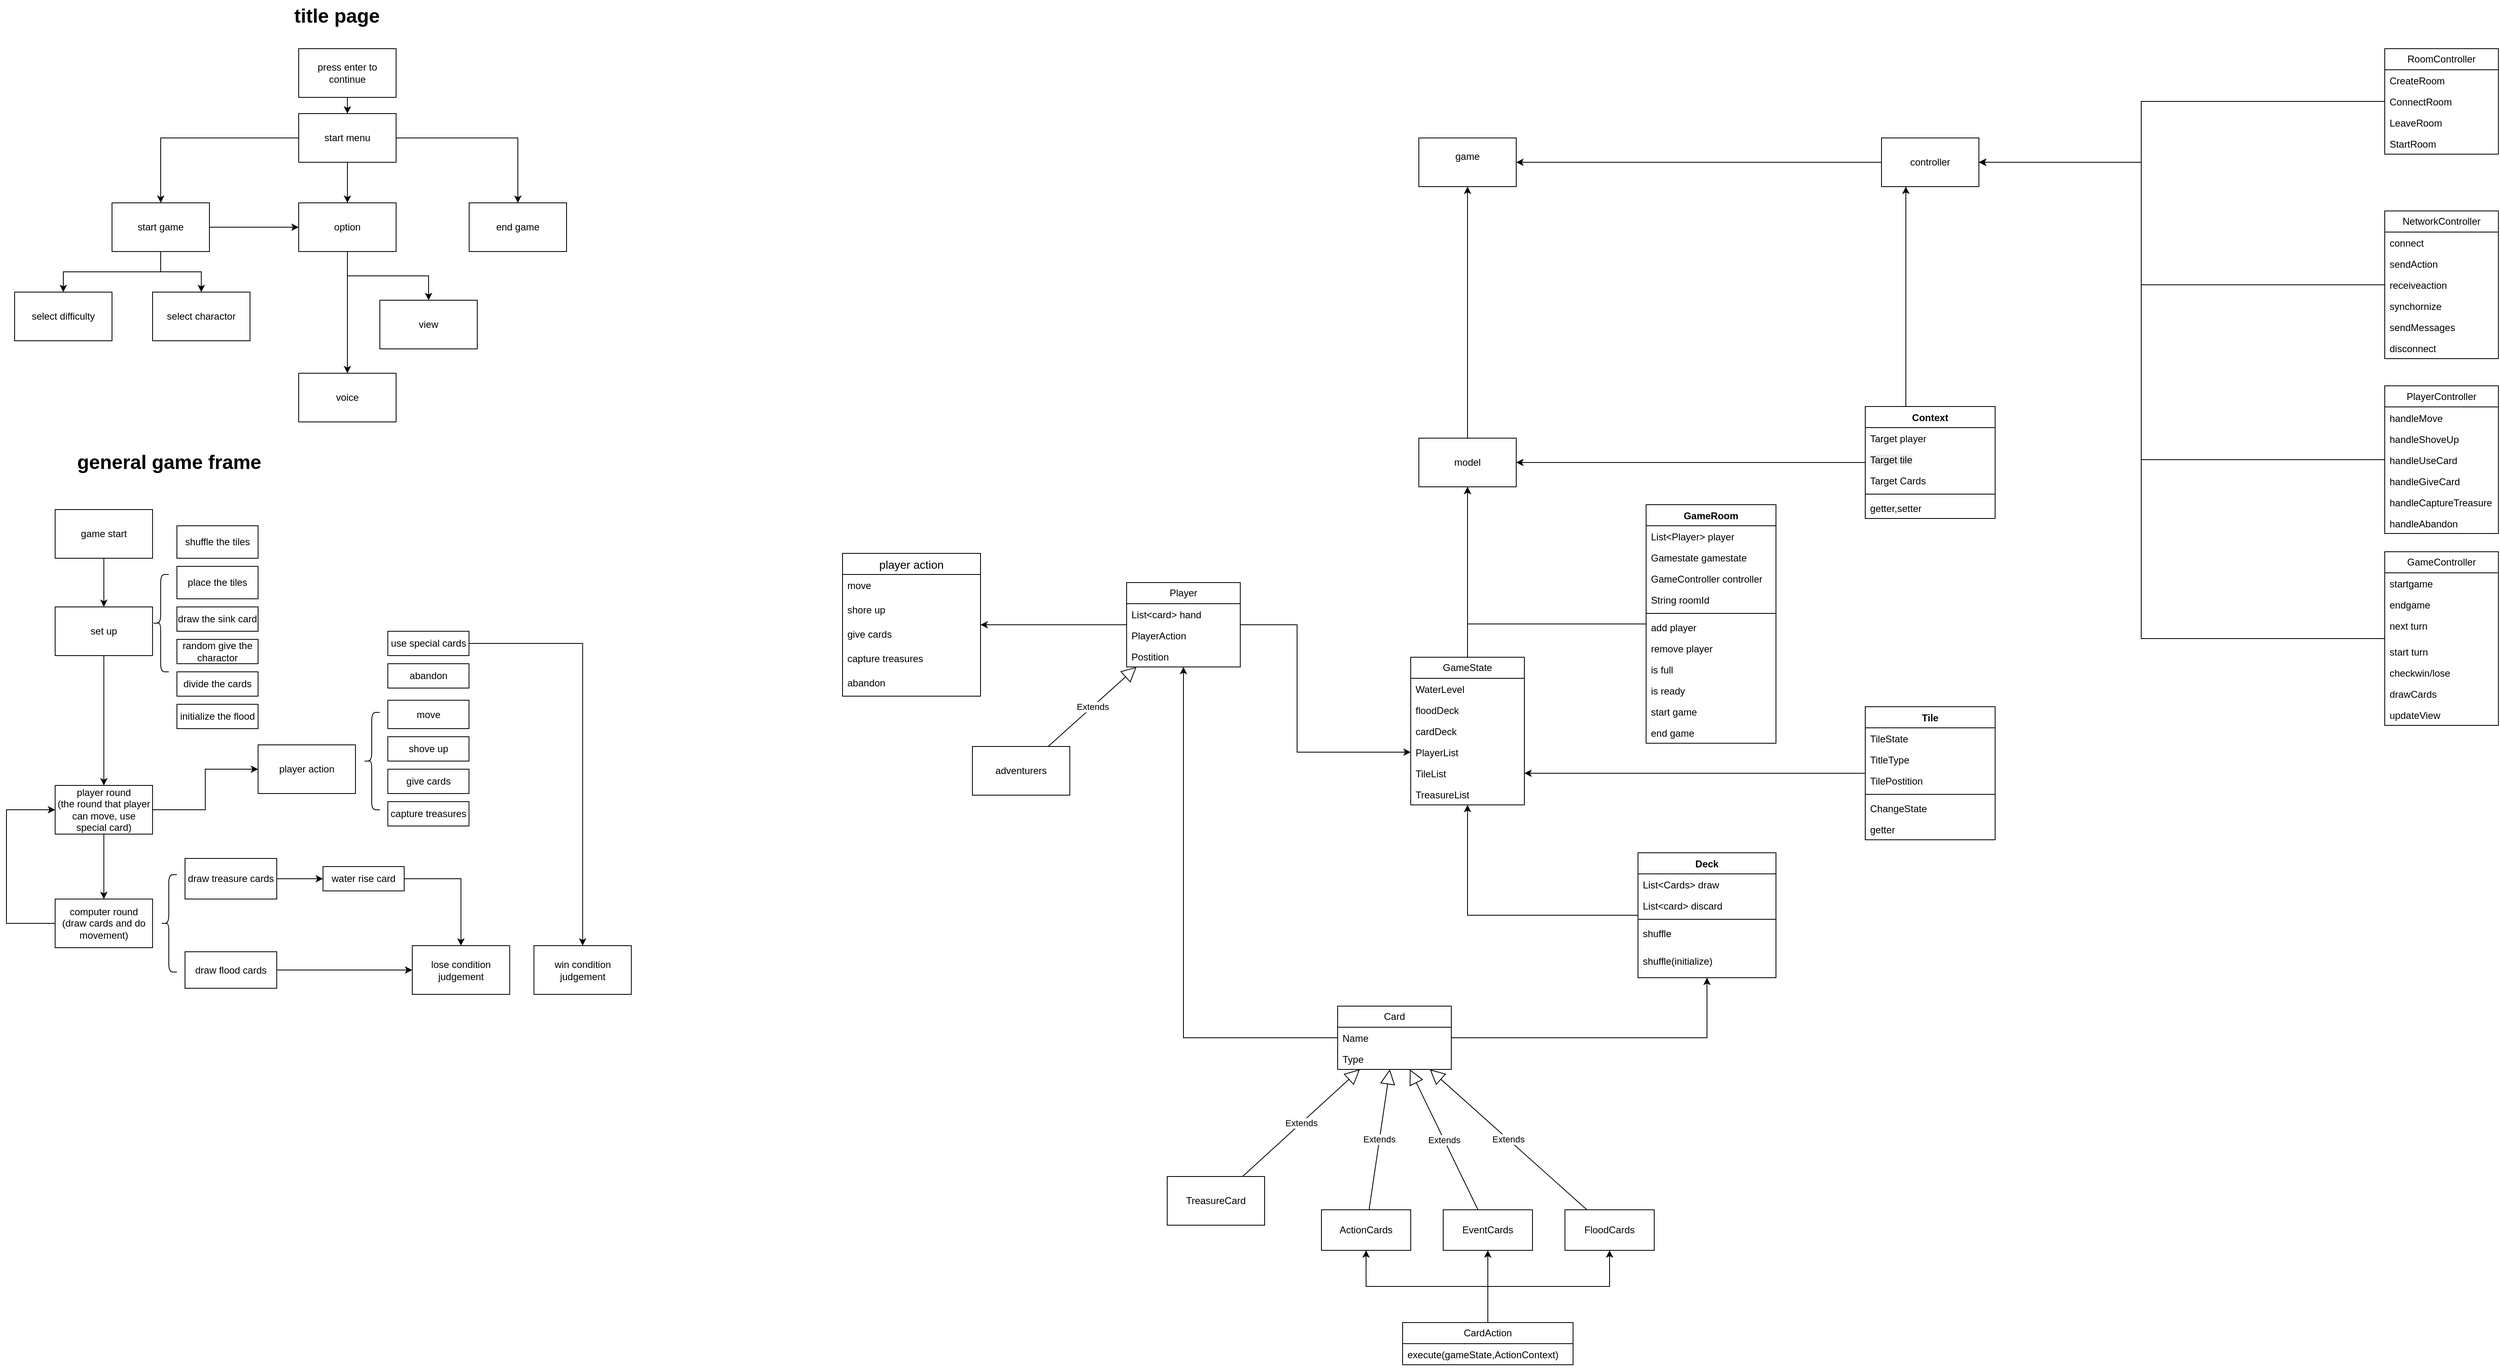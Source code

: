 <mxfile version="26.2.8">
  <diagram name="第 1 页" id="hJObz6MQkuNjEbWugFrw">
    <mxGraphModel dx="4637" dy="2723" grid="1" gridSize="10" guides="1" tooltips="1" connect="1" arrows="1" fold="1" page="1" pageScale="1" pageWidth="827" pageHeight="1169" math="0" shadow="0">
      <root>
        <mxCell id="0" />
        <mxCell id="1" parent="0" />
        <mxCell id="VjPRYB1g1QLdpqp4aKT3-9" value="" style="edgeStyle=orthogonalEdgeStyle;rounded=0;orthogonalLoop=1;jettySize=auto;html=1;" parent="1" source="VjPRYB1g1QLdpqp4aKT3-1" target="VjPRYB1g1QLdpqp4aKT3-8" edge="1">
          <mxGeometry relative="1" as="geometry" />
        </mxCell>
        <mxCell id="VjPRYB1g1QLdpqp4aKT3-1" value="model" style="rounded=0;whiteSpace=wrap;html=1;" parent="1" vertex="1">
          <mxGeometry x="400" y="-20" width="120" height="60" as="geometry" />
        </mxCell>
        <mxCell id="bTGDOJ0MJef6S4-PFqFq-64" style="edgeStyle=orthogonalEdgeStyle;rounded=0;orthogonalLoop=1;jettySize=auto;html=1;" parent="1" source="nJpi2xPGVOCgY6oC-HRX-1" target="VjPRYB1g1QLdpqp4aKT3-1" edge="1">
          <mxGeometry relative="1" as="geometry">
            <mxPoint x="460" y="205" as="sourcePoint" />
          </mxGeometry>
        </mxCell>
        <mxCell id="VjPRYB1g1QLdpqp4aKT3-8" value="&lt;div&gt;game&lt;/div&gt;&lt;div&gt;&lt;br&gt;&lt;/div&gt;" style="whiteSpace=wrap;html=1;rounded=0;" parent="1" vertex="1">
          <mxGeometry x="400" y="-390" width="120" height="60" as="geometry" />
        </mxCell>
        <mxCell id="eDjvxQ4qI4vpgXlW1Nu9-4" value="" style="edgeStyle=orthogonalEdgeStyle;rounded=0;orthogonalLoop=1;jettySize=auto;html=1;" parent="1" source="eDjvxQ4qI4vpgXlW1Nu9-2" target="eDjvxQ4qI4vpgXlW1Nu9-3" edge="1">
          <mxGeometry relative="1" as="geometry" />
        </mxCell>
        <mxCell id="eDjvxQ4qI4vpgXlW1Nu9-6" value="" style="edgeStyle=orthogonalEdgeStyle;rounded=0;orthogonalLoop=1;jettySize=auto;html=1;" parent="1" source="eDjvxQ4qI4vpgXlW1Nu9-2" target="eDjvxQ4qI4vpgXlW1Nu9-5" edge="1">
          <mxGeometry relative="1" as="geometry" />
        </mxCell>
        <mxCell id="eDjvxQ4qI4vpgXlW1Nu9-8" value="" style="edgeStyle=orthogonalEdgeStyle;rounded=0;orthogonalLoop=1;jettySize=auto;html=1;" parent="1" source="eDjvxQ4qI4vpgXlW1Nu9-2" target="eDjvxQ4qI4vpgXlW1Nu9-7" edge="1">
          <mxGeometry relative="1" as="geometry" />
        </mxCell>
        <mxCell id="eDjvxQ4qI4vpgXlW1Nu9-2" value="start menu" style="rounded=0;whiteSpace=wrap;html=1;" parent="1" vertex="1">
          <mxGeometry x="-980.0" y="-420" width="120" height="60" as="geometry" />
        </mxCell>
        <mxCell id="eDjvxQ4qI4vpgXlW1Nu9-10" value="" style="edgeStyle=orthogonalEdgeStyle;rounded=0;orthogonalLoop=1;jettySize=auto;html=1;" parent="1" source="eDjvxQ4qI4vpgXlW1Nu9-3" target="eDjvxQ4qI4vpgXlW1Nu9-9" edge="1">
          <mxGeometry relative="1" as="geometry" />
        </mxCell>
        <mxCell id="eDjvxQ4qI4vpgXlW1Nu9-12" value="" style="edgeStyle=orthogonalEdgeStyle;rounded=0;orthogonalLoop=1;jettySize=auto;html=1;" parent="1" source="eDjvxQ4qI4vpgXlW1Nu9-3" target="eDjvxQ4qI4vpgXlW1Nu9-5" edge="1">
          <mxGeometry relative="1" as="geometry" />
        </mxCell>
        <mxCell id="eDjvxQ4qI4vpgXlW1Nu9-14" value="" style="edgeStyle=orthogonalEdgeStyle;rounded=0;orthogonalLoop=1;jettySize=auto;html=1;" parent="1" source="eDjvxQ4qI4vpgXlW1Nu9-3" target="eDjvxQ4qI4vpgXlW1Nu9-13" edge="1">
          <mxGeometry relative="1" as="geometry" />
        </mxCell>
        <mxCell id="eDjvxQ4qI4vpgXlW1Nu9-3" value="start game" style="whiteSpace=wrap;html=1;rounded=0;" parent="1" vertex="1">
          <mxGeometry x="-1210" y="-310" width="120" height="60" as="geometry" />
        </mxCell>
        <mxCell id="eDjvxQ4qI4vpgXlW1Nu9-16" value="" style="edgeStyle=orthogonalEdgeStyle;rounded=0;orthogonalLoop=1;jettySize=auto;html=1;" parent="1" source="eDjvxQ4qI4vpgXlW1Nu9-5" target="eDjvxQ4qI4vpgXlW1Nu9-15" edge="1">
          <mxGeometry relative="1" as="geometry" />
        </mxCell>
        <mxCell id="eDjvxQ4qI4vpgXlW1Nu9-18" style="edgeStyle=orthogonalEdgeStyle;rounded=0;orthogonalLoop=1;jettySize=auto;html=1;" parent="1" source="eDjvxQ4qI4vpgXlW1Nu9-5" target="eDjvxQ4qI4vpgXlW1Nu9-17" edge="1">
          <mxGeometry relative="1" as="geometry" />
        </mxCell>
        <mxCell id="eDjvxQ4qI4vpgXlW1Nu9-5" value="option" style="whiteSpace=wrap;html=1;rounded=0;" parent="1" vertex="1">
          <mxGeometry x="-980.0" y="-310" width="120" height="60" as="geometry" />
        </mxCell>
        <mxCell id="eDjvxQ4qI4vpgXlW1Nu9-7" value="end game" style="whiteSpace=wrap;html=1;rounded=0;" parent="1" vertex="1">
          <mxGeometry x="-770.0" y="-310" width="120" height="60" as="geometry" />
        </mxCell>
        <mxCell id="eDjvxQ4qI4vpgXlW1Nu9-9" value="select difficulty" style="whiteSpace=wrap;html=1;rounded=0;" parent="1" vertex="1">
          <mxGeometry x="-1330" y="-200" width="120" height="60" as="geometry" />
        </mxCell>
        <mxCell id="eDjvxQ4qI4vpgXlW1Nu9-13" value="select charactor" style="whiteSpace=wrap;html=1;rounded=0;" parent="1" vertex="1">
          <mxGeometry x="-1160" y="-200" width="120" height="60" as="geometry" />
        </mxCell>
        <mxCell id="eDjvxQ4qI4vpgXlW1Nu9-15" value="view" style="whiteSpace=wrap;html=1;rounded=0;" parent="1" vertex="1">
          <mxGeometry x="-880.0" y="-190" width="120" height="60" as="geometry" />
        </mxCell>
        <mxCell id="eDjvxQ4qI4vpgXlW1Nu9-17" value="voice" style="rounded=0;whiteSpace=wrap;html=1;" parent="1" vertex="1">
          <mxGeometry x="-980.0" y="-100" width="120" height="60" as="geometry" />
        </mxCell>
        <mxCell id="eDjvxQ4qI4vpgXlW1Nu9-20" style="edgeStyle=orthogonalEdgeStyle;rounded=0;orthogonalLoop=1;jettySize=auto;html=1;" parent="1" source="eDjvxQ4qI4vpgXlW1Nu9-19" target="eDjvxQ4qI4vpgXlW1Nu9-2" edge="1">
          <mxGeometry relative="1" as="geometry" />
        </mxCell>
        <mxCell id="eDjvxQ4qI4vpgXlW1Nu9-19" value="press enter to continue" style="rounded=0;whiteSpace=wrap;html=1;" parent="1" vertex="1">
          <mxGeometry x="-980.0" y="-500" width="120" height="60" as="geometry" />
        </mxCell>
        <mxCell id="Dl-SQO9RMqr-6nA1L3A8-8" value="" style="edgeStyle=orthogonalEdgeStyle;rounded=0;orthogonalLoop=1;jettySize=auto;html=1;" parent="1" source="Dl-SQO9RMqr-6nA1L3A8-1" target="Dl-SQO9RMqr-6nA1L3A8-7" edge="1">
          <mxGeometry relative="1" as="geometry" />
        </mxCell>
        <mxCell id="Dl-SQO9RMqr-6nA1L3A8-1" value="game start" style="rounded=0;whiteSpace=wrap;html=1;" parent="1" vertex="1">
          <mxGeometry x="-1280.06" y="68" width="120" height="60" as="geometry" />
        </mxCell>
        <mxCell id="bTGDOJ0MJef6S4-PFqFq-3" value="" style="edgeStyle=orthogonalEdgeStyle;rounded=0;orthogonalLoop=1;jettySize=auto;html=1;" parent="1" source="Dl-SQO9RMqr-6nA1L3A8-7" target="bTGDOJ0MJef6S4-PFqFq-2" edge="1">
          <mxGeometry relative="1" as="geometry" />
        </mxCell>
        <mxCell id="Dl-SQO9RMqr-6nA1L3A8-7" value="set up" style="whiteSpace=wrap;html=1;rounded=0;" parent="1" vertex="1">
          <mxGeometry x="-1280.06" y="188" width="120" height="60" as="geometry" />
        </mxCell>
        <mxCell id="Dl-SQO9RMqr-6nA1L3A8-14" value="shuffle the tiles" style="rounded=0;whiteSpace=wrap;html=1;" parent="1" vertex="1">
          <mxGeometry x="-1130.06" y="88" width="100" height="40" as="geometry" />
        </mxCell>
        <mxCell id="Dl-SQO9RMqr-6nA1L3A8-24" value="" style="shape=curlyBracket;whiteSpace=wrap;html=1;rounded=1;labelPosition=left;verticalLabelPosition=middle;align=right;verticalAlign=middle;" parent="1" vertex="1">
          <mxGeometry x="-1160.06" y="148" width="20" height="120" as="geometry" />
        </mxCell>
        <mxCell id="Dl-SQO9RMqr-6nA1L3A8-25" value="place the tiles" style="rounded=0;whiteSpace=wrap;html=1;" parent="1" vertex="1">
          <mxGeometry x="-1130.06" y="138" width="100" height="40" as="geometry" />
        </mxCell>
        <mxCell id="Dl-SQO9RMqr-6nA1L3A8-26" value="initialize the flood" style="rounded=0;whiteSpace=wrap;html=1;" parent="1" vertex="1">
          <mxGeometry x="-1130.06" y="308" width="100" height="30" as="geometry" />
        </mxCell>
        <mxCell id="Dl-SQO9RMqr-6nA1L3A8-27" value="divide the cards" style="rounded=0;whiteSpace=wrap;html=1;" parent="1" vertex="1">
          <mxGeometry x="-1130.06" y="268" width="100" height="30" as="geometry" />
        </mxCell>
        <mxCell id="Dl-SQO9RMqr-6nA1L3A8-28" value="draw the sink card" style="rounded=0;whiteSpace=wrap;html=1;" parent="1" vertex="1">
          <mxGeometry x="-1130.06" y="188" width="100" height="30" as="geometry" />
        </mxCell>
        <mxCell id="Dl-SQO9RMqr-6nA1L3A8-30" value="random give the charactor" style="rounded=0;whiteSpace=wrap;html=1;" parent="1" vertex="1">
          <mxGeometry x="-1130.06" y="228" width="100" height="30" as="geometry" />
        </mxCell>
        <mxCell id="bTGDOJ0MJef6S4-PFqFq-1" value="lose condition judgement" style="rounded=0;whiteSpace=wrap;html=1;" parent="1" vertex="1">
          <mxGeometry x="-840.06" y="605.5" width="120" height="60" as="geometry" />
        </mxCell>
        <mxCell id="bTGDOJ0MJef6S4-PFqFq-8" value="" style="edgeStyle=orthogonalEdgeStyle;rounded=0;orthogonalLoop=1;jettySize=auto;html=1;" parent="1" source="bTGDOJ0MJef6S4-PFqFq-2" target="bTGDOJ0MJef6S4-PFqFq-7" edge="1">
          <mxGeometry relative="1" as="geometry" />
        </mxCell>
        <mxCell id="bTGDOJ0MJef6S4-PFqFq-10" value="" style="edgeStyle=orthogonalEdgeStyle;rounded=0;orthogonalLoop=1;jettySize=auto;html=1;" parent="1" source="bTGDOJ0MJef6S4-PFqFq-2" target="bTGDOJ0MJef6S4-PFqFq-9" edge="1">
          <mxGeometry relative="1" as="geometry" />
        </mxCell>
        <mxCell id="bTGDOJ0MJef6S4-PFqFq-2" value="player round&lt;div&gt;(the round that player can move, use special card)&lt;/div&gt;" style="whiteSpace=wrap;html=1;rounded=0;" parent="1" vertex="1">
          <mxGeometry x="-1280.06" y="408" width="120" height="60" as="geometry" />
        </mxCell>
        <mxCell id="bTGDOJ0MJef6S4-PFqFq-7" value="player action" style="whiteSpace=wrap;html=1;rounded=0;" parent="1" vertex="1">
          <mxGeometry x="-1030.06" y="358" width="120" height="60" as="geometry" />
        </mxCell>
        <mxCell id="bTGDOJ0MJef6S4-PFqFq-22" style="edgeStyle=orthogonalEdgeStyle;rounded=0;orthogonalLoop=1;jettySize=auto;html=1;entryX=0;entryY=0.5;entryDx=0;entryDy=0;" parent="1" source="bTGDOJ0MJef6S4-PFqFq-9" target="bTGDOJ0MJef6S4-PFqFq-2" edge="1">
          <mxGeometry relative="1" as="geometry">
            <Array as="points">
              <mxPoint x="-1340.06" y="578" />
              <mxPoint x="-1340.06" y="438" />
            </Array>
          </mxGeometry>
        </mxCell>
        <mxCell id="bTGDOJ0MJef6S4-PFqFq-9" value="computer round&lt;div&gt;(draw cards and do movement)&lt;/div&gt;" style="whiteSpace=wrap;html=1;rounded=0;" parent="1" vertex="1">
          <mxGeometry x="-1280.06" y="548" width="120" height="60" as="geometry" />
        </mxCell>
        <mxCell id="bTGDOJ0MJef6S4-PFqFq-13" value="" style="shape=curlyBracket;whiteSpace=wrap;html=1;rounded=1;labelPosition=left;verticalLabelPosition=middle;align=right;verticalAlign=middle;" parent="1" vertex="1">
          <mxGeometry x="-1150.06" y="518" width="20" height="120" as="geometry" />
        </mxCell>
        <mxCell id="bTGDOJ0MJef6S4-PFqFq-18" style="edgeStyle=orthogonalEdgeStyle;rounded=0;orthogonalLoop=1;jettySize=auto;html=1;" parent="1" source="bTGDOJ0MJef6S4-PFqFq-14" target="bTGDOJ0MJef6S4-PFqFq-17" edge="1">
          <mxGeometry relative="1" as="geometry" />
        </mxCell>
        <mxCell id="bTGDOJ0MJef6S4-PFqFq-14" value="draw treasure cards" style="rounded=0;whiteSpace=wrap;html=1;" parent="1" vertex="1">
          <mxGeometry x="-1120.06" y="498" width="113" height="50" as="geometry" />
        </mxCell>
        <mxCell id="bTGDOJ0MJef6S4-PFqFq-16" style="edgeStyle=orthogonalEdgeStyle;rounded=0;orthogonalLoop=1;jettySize=auto;html=1;" parent="1" source="bTGDOJ0MJef6S4-PFqFq-15" target="bTGDOJ0MJef6S4-PFqFq-1" edge="1">
          <mxGeometry relative="1" as="geometry" />
        </mxCell>
        <mxCell id="bTGDOJ0MJef6S4-PFqFq-15" value="draw flood cards" style="rounded=0;whiteSpace=wrap;html=1;" parent="1" vertex="1">
          <mxGeometry x="-1120.06" y="613" width="113" height="45" as="geometry" />
        </mxCell>
        <mxCell id="bTGDOJ0MJef6S4-PFqFq-19" style="edgeStyle=orthogonalEdgeStyle;rounded=0;orthogonalLoop=1;jettySize=auto;html=1;" parent="1" source="bTGDOJ0MJef6S4-PFqFq-17" target="bTGDOJ0MJef6S4-PFqFq-1" edge="1">
          <mxGeometry relative="1" as="geometry" />
        </mxCell>
        <mxCell id="bTGDOJ0MJef6S4-PFqFq-17" value="water rise card" style="rounded=0;whiteSpace=wrap;html=1;" parent="1" vertex="1">
          <mxGeometry x="-950.06" y="508" width="100" height="30" as="geometry" />
        </mxCell>
        <mxCell id="bTGDOJ0MJef6S4-PFqFq-23" value="" style="shape=curlyBracket;whiteSpace=wrap;html=1;rounded=1;labelPosition=left;verticalLabelPosition=middle;align=right;verticalAlign=middle;" parent="1" vertex="1">
          <mxGeometry x="-900.06" y="318" width="20" height="120" as="geometry" />
        </mxCell>
        <mxCell id="bTGDOJ0MJef6S4-PFqFq-24" value="move" style="rounded=0;whiteSpace=wrap;html=1;" parent="1" vertex="1">
          <mxGeometry x="-870.2" y="303" width="100" height="35" as="geometry" />
        </mxCell>
        <mxCell id="bTGDOJ0MJef6S4-PFqFq-25" value="shove up" style="rounded=0;whiteSpace=wrap;html=1;" parent="1" vertex="1">
          <mxGeometry x="-870.2" y="348" width="100" height="30" as="geometry" />
        </mxCell>
        <mxCell id="bTGDOJ0MJef6S4-PFqFq-26" value="give cards" style="rounded=0;whiteSpace=wrap;html=1;" parent="1" vertex="1">
          <mxGeometry x="-870.2" y="388" width="100" height="30" as="geometry" />
        </mxCell>
        <mxCell id="bTGDOJ0MJef6S4-PFqFq-27" value="capture treasures" style="rounded=0;whiteSpace=wrap;html=1;" parent="1" vertex="1">
          <mxGeometry x="-870.2" y="428" width="100" height="30" as="geometry" />
        </mxCell>
        <mxCell id="bTGDOJ0MJef6S4-PFqFq-28" value="general game frame" style="text;strokeColor=none;fillColor=none;html=1;fontSize=24;fontStyle=1;verticalAlign=middle;align=center;" parent="1" vertex="1">
          <mxGeometry x="-1190.06" y="-10" width="100" height="40" as="geometry" />
        </mxCell>
        <mxCell id="bTGDOJ0MJef6S4-PFqFq-29" value="abandon" style="rounded=0;whiteSpace=wrap;html=1;" parent="1" vertex="1">
          <mxGeometry x="-870.2" y="258" width="100" height="30" as="geometry" />
        </mxCell>
        <mxCell id="bTGDOJ0MJef6S4-PFqFq-36" value="player action" style="swimlane;fontStyle=0;childLayout=stackLayout;horizontal=1;startSize=26;horizontalStack=0;resizeParent=1;resizeParentMax=0;resizeLast=0;collapsible=1;marginBottom=0;align=center;fontSize=14;" parent="1" vertex="1">
          <mxGeometry x="-310" y="122" width="170" height="176" as="geometry" />
        </mxCell>
        <mxCell id="bTGDOJ0MJef6S4-PFqFq-37" value="move" style="text;strokeColor=none;fillColor=none;spacingLeft=4;spacingRight=4;overflow=hidden;rotatable=0;points=[[0,0.5],[1,0.5]];portConstraint=eastwest;fontSize=12;whiteSpace=wrap;html=1;" parent="bTGDOJ0MJef6S4-PFqFq-36" vertex="1">
          <mxGeometry y="26" width="170" height="30" as="geometry" />
        </mxCell>
        <mxCell id="bTGDOJ0MJef6S4-PFqFq-38" value="shore up" style="text;strokeColor=none;fillColor=none;spacingLeft=4;spacingRight=4;overflow=hidden;rotatable=0;points=[[0,0.5],[1,0.5]];portConstraint=eastwest;fontSize=12;whiteSpace=wrap;html=1;" parent="bTGDOJ0MJef6S4-PFqFq-36" vertex="1">
          <mxGeometry y="56" width="170" height="30" as="geometry" />
        </mxCell>
        <mxCell id="bTGDOJ0MJef6S4-PFqFq-39" value="give cards" style="text;strokeColor=none;fillColor=none;spacingLeft=4;spacingRight=4;overflow=hidden;rotatable=0;points=[[0,0.5],[1,0.5]];portConstraint=eastwest;fontSize=12;whiteSpace=wrap;html=1;" parent="bTGDOJ0MJef6S4-PFqFq-36" vertex="1">
          <mxGeometry y="86" width="170" height="30" as="geometry" />
        </mxCell>
        <mxCell id="bTGDOJ0MJef6S4-PFqFq-44" value="capture treasures" style="text;strokeColor=none;fillColor=none;spacingLeft=4;spacingRight=4;overflow=hidden;rotatable=0;points=[[0,0.5],[1,0.5]];portConstraint=eastwest;fontSize=12;whiteSpace=wrap;html=1;" parent="bTGDOJ0MJef6S4-PFqFq-36" vertex="1">
          <mxGeometry y="116" width="170" height="30" as="geometry" />
        </mxCell>
        <mxCell id="bTGDOJ0MJef6S4-PFqFq-45" value="abandon" style="text;strokeColor=none;fillColor=none;spacingLeft=4;spacingRight=4;overflow=hidden;rotatable=0;points=[[0,0.5],[1,0.5]];portConstraint=eastwest;fontSize=12;whiteSpace=wrap;html=1;" parent="bTGDOJ0MJef6S4-PFqFq-36" vertex="1">
          <mxGeometry y="146" width="170" height="30" as="geometry" />
        </mxCell>
        <mxCell id="bTGDOJ0MJef6S4-PFqFq-46" value="adventurers" style="whiteSpace=wrap;html=1;rounded=0;" parent="1" vertex="1">
          <mxGeometry x="-150" y="360" width="120" height="60" as="geometry" />
        </mxCell>
        <mxCell id="bTGDOJ0MJef6S4-PFqFq-50" value="title page&amp;nbsp;" style="text;strokeColor=none;fillColor=none;html=1;fontSize=24;fontStyle=1;verticalAlign=middle;align=center;" parent="1" vertex="1">
          <mxGeometry x="-980.0" y="-560" width="100" height="40" as="geometry" />
        </mxCell>
        <mxCell id="bTGDOJ0MJef6S4-PFqFq-56" value="Extends" style="endArrow=block;endSize=16;endFill=0;html=1;rounded=0;" parent="1" source="bTGDOJ0MJef6S4-PFqFq-46" target="nJpi2xPGVOCgY6oC-HRX-24" edge="1">
          <mxGeometry width="160" relative="1" as="geometry">
            <mxPoint x="160" y="550" as="sourcePoint" />
            <mxPoint x="85" y="240" as="targetPoint" />
          </mxGeometry>
        </mxCell>
        <mxCell id="bTGDOJ0MJef6S4-PFqFq-66" style="edgeStyle=orthogonalEdgeStyle;rounded=0;orthogonalLoop=1;jettySize=auto;html=1;" parent="1" source="nJpi2xPGVOCgY6oC-HRX-28" target="nJpi2xPGVOCgY6oC-HRX-10" edge="1">
          <mxGeometry relative="1" as="geometry">
            <mxPoint x="490" y="600" as="sourcePoint" />
            <mxPoint x="820" y="440" as="targetPoint" />
          </mxGeometry>
        </mxCell>
        <mxCell id="nJpi2xPGVOCgY6oC-HRX-16" style="edgeStyle=orthogonalEdgeStyle;rounded=0;orthogonalLoop=1;jettySize=auto;html=1;" parent="1" source="nJpi2xPGVOCgY6oC-HRX-28" target="nJpi2xPGVOCgY6oC-HRX-24" edge="1">
          <mxGeometry relative="1" as="geometry">
            <mxPoint x="370" y="600" as="sourcePoint" />
            <mxPoint x="120.053" y="240" as="targetPoint" />
          </mxGeometry>
        </mxCell>
        <mxCell id="bTGDOJ0MJef6S4-PFqFq-67" value="TreasureCard" style="rounded=0;whiteSpace=wrap;html=1;" parent="1" vertex="1">
          <mxGeometry x="90" y="890" width="120" height="60" as="geometry" />
        </mxCell>
        <mxCell id="bTGDOJ0MJef6S4-PFqFq-70" value="Extends" style="endArrow=block;endSize=16;endFill=0;html=1;rounded=0;" parent="1" source="bTGDOJ0MJef6S4-PFqFq-67" target="nJpi2xPGVOCgY6oC-HRX-28" edge="1">
          <mxGeometry width="160" relative="1" as="geometry">
            <mxPoint x="455" y="886.5" as="sourcePoint" />
            <mxPoint x="370" y="774" as="targetPoint" />
          </mxGeometry>
        </mxCell>
        <mxCell id="bTGDOJ0MJef6S4-PFqFq-88" style="edgeStyle=orthogonalEdgeStyle;rounded=0;orthogonalLoop=1;jettySize=auto;html=1;" parent="1" source="nJpi2xPGVOCgY6oC-HRX-24" target="bTGDOJ0MJef6S4-PFqFq-36" edge="1">
          <mxGeometry relative="1" as="geometry">
            <mxPoint x="60" y="210" as="sourcePoint" />
          </mxGeometry>
        </mxCell>
        <mxCell id="nJpi2xPGVOCgY6oC-HRX-1" value="GameState" style="swimlane;fontStyle=0;childLayout=stackLayout;horizontal=1;startSize=26;fillColor=none;horizontalStack=0;resizeParent=1;resizeParentMax=0;resizeLast=0;collapsible=1;marginBottom=0;whiteSpace=wrap;html=1;" parent="1" vertex="1">
          <mxGeometry x="390" y="250" width="140" height="182" as="geometry" />
        </mxCell>
        <mxCell id="nJpi2xPGVOCgY6oC-HRX-2" value="WaterLevel" style="text;strokeColor=none;fillColor=none;align=left;verticalAlign=top;spacingLeft=4;spacingRight=4;overflow=hidden;rotatable=0;points=[[0,0.5],[1,0.5]];portConstraint=eastwest;whiteSpace=wrap;html=1;" parent="nJpi2xPGVOCgY6oC-HRX-1" vertex="1">
          <mxGeometry y="26" width="140" height="26" as="geometry" />
        </mxCell>
        <mxCell id="nJpi2xPGVOCgY6oC-HRX-3" value="floodDeck" style="text;strokeColor=none;fillColor=none;align=left;verticalAlign=top;spacingLeft=4;spacingRight=4;overflow=hidden;rotatable=0;points=[[0,0.5],[1,0.5]];portConstraint=eastwest;whiteSpace=wrap;html=1;" parent="nJpi2xPGVOCgY6oC-HRX-1" vertex="1">
          <mxGeometry y="52" width="140" height="26" as="geometry" />
        </mxCell>
        <mxCell id="nJpi2xPGVOCgY6oC-HRX-4" value="cardDeck" style="text;strokeColor=none;fillColor=none;align=left;verticalAlign=top;spacingLeft=4;spacingRight=4;overflow=hidden;rotatable=0;points=[[0,0.5],[1,0.5]];portConstraint=eastwest;whiteSpace=wrap;html=1;" parent="nJpi2xPGVOCgY6oC-HRX-1" vertex="1">
          <mxGeometry y="78" width="140" height="26" as="geometry" />
        </mxCell>
        <mxCell id="nJpi2xPGVOCgY6oC-HRX-5" value="PlayerList" style="text;strokeColor=none;fillColor=none;align=left;verticalAlign=top;spacingLeft=4;spacingRight=4;overflow=hidden;rotatable=0;points=[[0,0.5],[1,0.5]];portConstraint=eastwest;whiteSpace=wrap;html=1;" parent="nJpi2xPGVOCgY6oC-HRX-1" vertex="1">
          <mxGeometry y="104" width="140" height="26" as="geometry" />
        </mxCell>
        <mxCell id="nJpi2xPGVOCgY6oC-HRX-6" value="TileList" style="text;strokeColor=none;fillColor=none;align=left;verticalAlign=top;spacingLeft=4;spacingRight=4;overflow=hidden;rotatable=0;points=[[0,0.5],[1,0.5]];portConstraint=eastwest;whiteSpace=wrap;html=1;" parent="nJpi2xPGVOCgY6oC-HRX-1" vertex="1">
          <mxGeometry y="130" width="140" height="26" as="geometry" />
        </mxCell>
        <mxCell id="nJpi2xPGVOCgY6oC-HRX-7" value="TreasureList" style="text;strokeColor=none;fillColor=none;align=left;verticalAlign=top;spacingLeft=4;spacingRight=4;overflow=hidden;rotatable=0;points=[[0,0.5],[1,0.5]];portConstraint=eastwest;whiteSpace=wrap;html=1;" parent="nJpi2xPGVOCgY6oC-HRX-1" vertex="1">
          <mxGeometry y="156" width="140" height="26" as="geometry" />
        </mxCell>
        <mxCell id="nJpi2xPGVOCgY6oC-HRX-48" style="edgeStyle=orthogonalEdgeStyle;rounded=0;orthogonalLoop=1;jettySize=auto;html=1;" parent="1" source="nJpi2xPGVOCgY6oC-HRX-10" target="nJpi2xPGVOCgY6oC-HRX-1" edge="1">
          <mxGeometry relative="1" as="geometry" />
        </mxCell>
        <mxCell id="nJpi2xPGVOCgY6oC-HRX-10" value="Deck" style="swimlane;fontStyle=1;align=center;verticalAlign=top;childLayout=stackLayout;horizontal=1;startSize=26;horizontalStack=0;resizeParent=1;resizeParentMax=0;resizeLast=0;collapsible=1;marginBottom=0;whiteSpace=wrap;html=1;" parent="1" vertex="1">
          <mxGeometry x="670" y="491" width="170" height="154" as="geometry" />
        </mxCell>
        <mxCell id="nJpi2xPGVOCgY6oC-HRX-11" value="List&amp;lt;Cards&amp;gt; draw" style="text;strokeColor=none;fillColor=none;align=left;verticalAlign=top;spacingLeft=4;spacingRight=4;overflow=hidden;rotatable=0;points=[[0,0.5],[1,0.5]];portConstraint=eastwest;whiteSpace=wrap;html=1;" parent="nJpi2xPGVOCgY6oC-HRX-10" vertex="1">
          <mxGeometry y="26" width="170" height="26" as="geometry" />
        </mxCell>
        <mxCell id="nJpi2xPGVOCgY6oC-HRX-14" value="List&amp;lt;card&amp;gt; discard" style="text;strokeColor=none;fillColor=none;align=left;verticalAlign=top;spacingLeft=4;spacingRight=4;overflow=hidden;rotatable=0;points=[[0,0.5],[1,0.5]];portConstraint=eastwest;whiteSpace=wrap;html=1;" parent="nJpi2xPGVOCgY6oC-HRX-10" vertex="1">
          <mxGeometry y="52" width="170" height="26" as="geometry" />
        </mxCell>
        <mxCell id="nJpi2xPGVOCgY6oC-HRX-12" value="" style="line;strokeWidth=1;fillColor=none;align=left;verticalAlign=middle;spacingTop=-1;spacingLeft=3;spacingRight=3;rotatable=0;labelPosition=right;points=[];portConstraint=eastwest;strokeColor=inherit;" parent="nJpi2xPGVOCgY6oC-HRX-10" vertex="1">
          <mxGeometry y="78" width="170" height="8" as="geometry" />
        </mxCell>
        <mxCell id="nJpi2xPGVOCgY6oC-HRX-13" value="shuffle" style="text;strokeColor=none;fillColor=none;align=left;verticalAlign=top;spacingLeft=4;spacingRight=4;overflow=hidden;rotatable=0;points=[[0,0.5],[1,0.5]];portConstraint=eastwest;whiteSpace=wrap;html=1;" parent="nJpi2xPGVOCgY6oC-HRX-10" vertex="1">
          <mxGeometry y="86" width="170" height="34" as="geometry" />
        </mxCell>
        <mxCell id="nJpi2xPGVOCgY6oC-HRX-15" value="shuffle(initialize)" style="text;strokeColor=none;fillColor=none;align=left;verticalAlign=top;spacingLeft=4;spacingRight=4;overflow=hidden;rotatable=0;points=[[0,0.5],[1,0.5]];portConstraint=eastwest;whiteSpace=wrap;html=1;" parent="nJpi2xPGVOCgY6oC-HRX-10" vertex="1">
          <mxGeometry y="120" width="170" height="34" as="geometry" />
        </mxCell>
        <mxCell id="nJpi2xPGVOCgY6oC-HRX-51" style="edgeStyle=orthogonalEdgeStyle;rounded=0;orthogonalLoop=1;jettySize=auto;html=1;entryX=0;entryY=0.5;entryDx=0;entryDy=0;" parent="1" source="nJpi2xPGVOCgY6oC-HRX-24" target="nJpi2xPGVOCgY6oC-HRX-5" edge="1">
          <mxGeometry relative="1" as="geometry">
            <Array as="points">
              <mxPoint x="250" y="210" />
              <mxPoint x="250" y="367" />
            </Array>
          </mxGeometry>
        </mxCell>
        <mxCell id="nJpi2xPGVOCgY6oC-HRX-24" value="Player" style="swimlane;fontStyle=0;childLayout=stackLayout;horizontal=1;startSize=26;fillColor=none;horizontalStack=0;resizeParent=1;resizeParentMax=0;resizeLast=0;collapsible=1;marginBottom=0;whiteSpace=wrap;html=1;" parent="1" vertex="1">
          <mxGeometry x="40" y="158" width="140" height="104" as="geometry" />
        </mxCell>
        <mxCell id="nJpi2xPGVOCgY6oC-HRX-25" value="List&amp;lt;card&amp;gt; hand" style="text;strokeColor=none;fillColor=none;align=left;verticalAlign=top;spacingLeft=4;spacingRight=4;overflow=hidden;rotatable=0;points=[[0,0.5],[1,0.5]];portConstraint=eastwest;whiteSpace=wrap;html=1;" parent="nJpi2xPGVOCgY6oC-HRX-24" vertex="1">
          <mxGeometry y="26" width="140" height="26" as="geometry" />
        </mxCell>
        <mxCell id="nJpi2xPGVOCgY6oC-HRX-26" value="PlayerAction" style="text;strokeColor=none;fillColor=none;align=left;verticalAlign=top;spacingLeft=4;spacingRight=4;overflow=hidden;rotatable=0;points=[[0,0.5],[1,0.5]];portConstraint=eastwest;whiteSpace=wrap;html=1;" parent="nJpi2xPGVOCgY6oC-HRX-24" vertex="1">
          <mxGeometry y="52" width="140" height="26" as="geometry" />
        </mxCell>
        <mxCell id="nJpi2xPGVOCgY6oC-HRX-27" value="Postition" style="text;strokeColor=none;fillColor=none;align=left;verticalAlign=top;spacingLeft=4;spacingRight=4;overflow=hidden;rotatable=0;points=[[0,0.5],[1,0.5]];portConstraint=eastwest;whiteSpace=wrap;html=1;" parent="nJpi2xPGVOCgY6oC-HRX-24" vertex="1">
          <mxGeometry y="78" width="140" height="26" as="geometry" />
        </mxCell>
        <mxCell id="nJpi2xPGVOCgY6oC-HRX-28" value="Card" style="swimlane;fontStyle=0;childLayout=stackLayout;horizontal=1;startSize=26;fillColor=none;horizontalStack=0;resizeParent=1;resizeParentMax=0;resizeLast=0;collapsible=1;marginBottom=0;whiteSpace=wrap;html=1;" parent="1" vertex="1">
          <mxGeometry x="300" y="680" width="140" height="78" as="geometry" />
        </mxCell>
        <mxCell id="nJpi2xPGVOCgY6oC-HRX-29" value="Name" style="text;strokeColor=none;fillColor=none;align=left;verticalAlign=top;spacingLeft=4;spacingRight=4;overflow=hidden;rotatable=0;points=[[0,0.5],[1,0.5]];portConstraint=eastwest;whiteSpace=wrap;html=1;" parent="nJpi2xPGVOCgY6oC-HRX-28" vertex="1">
          <mxGeometry y="26" width="140" height="26" as="geometry" />
        </mxCell>
        <mxCell id="nJpi2xPGVOCgY6oC-HRX-30" value="Type" style="text;strokeColor=none;fillColor=none;align=left;verticalAlign=top;spacingLeft=4;spacingRight=4;overflow=hidden;rotatable=0;points=[[0,0.5],[1,0.5]];portConstraint=eastwest;whiteSpace=wrap;html=1;" parent="nJpi2xPGVOCgY6oC-HRX-28" vertex="1">
          <mxGeometry y="52" width="140" height="26" as="geometry" />
        </mxCell>
        <mxCell id="nJpi2xPGVOCgY6oC-HRX-32" value="ActionCards" style="html=1;whiteSpace=wrap;" parent="1" vertex="1">
          <mxGeometry x="280" y="931" width="110" height="50" as="geometry" />
        </mxCell>
        <mxCell id="nJpi2xPGVOCgY6oC-HRX-33" value="EventCards" style="html=1;whiteSpace=wrap;" parent="1" vertex="1">
          <mxGeometry x="430" y="931" width="110" height="50" as="geometry" />
        </mxCell>
        <mxCell id="nJpi2xPGVOCgY6oC-HRX-34" value="FloodCards" style="html=1;whiteSpace=wrap;" parent="1" vertex="1">
          <mxGeometry x="580" y="931" width="110" height="50" as="geometry" />
        </mxCell>
        <mxCell id="nJpi2xPGVOCgY6oC-HRX-35" value="Extends" style="endArrow=block;endSize=16;endFill=0;html=1;rounded=0;" parent="1" source="nJpi2xPGVOCgY6oC-HRX-32" target="nJpi2xPGVOCgY6oC-HRX-28" edge="1">
          <mxGeometry width="160" relative="1" as="geometry">
            <mxPoint x="-150" y="874" as="sourcePoint" />
            <mxPoint x="10" y="874" as="targetPoint" />
          </mxGeometry>
        </mxCell>
        <mxCell id="nJpi2xPGVOCgY6oC-HRX-36" value="Extends" style="endArrow=block;endSize=16;endFill=0;html=1;rounded=0;" parent="1" source="nJpi2xPGVOCgY6oC-HRX-33" target="nJpi2xPGVOCgY6oC-HRX-28" edge="1">
          <mxGeometry width="160" relative="1" as="geometry">
            <mxPoint x="340" y="824" as="sourcePoint" />
            <mxPoint x="500" y="824" as="targetPoint" />
          </mxGeometry>
        </mxCell>
        <mxCell id="nJpi2xPGVOCgY6oC-HRX-37" value="Extends" style="endArrow=block;endSize=16;endFill=0;html=1;rounded=0;" parent="1" source="nJpi2xPGVOCgY6oC-HRX-34" target="nJpi2xPGVOCgY6oC-HRX-28" edge="1">
          <mxGeometry width="160" relative="1" as="geometry">
            <mxPoint x="350" y="834" as="sourcePoint" />
            <mxPoint x="510" y="834" as="targetPoint" />
          </mxGeometry>
        </mxCell>
        <mxCell id="nJpi2xPGVOCgY6oC-HRX-50" style="edgeStyle=orthogonalEdgeStyle;rounded=0;orthogonalLoop=1;jettySize=auto;html=1;" parent="1" source="nJpi2xPGVOCgY6oC-HRX-38" target="nJpi2xPGVOCgY6oC-HRX-6" edge="1">
          <mxGeometry relative="1" as="geometry" />
        </mxCell>
        <mxCell id="nJpi2xPGVOCgY6oC-HRX-38" value="Tile" style="swimlane;fontStyle=1;align=center;verticalAlign=top;childLayout=stackLayout;horizontal=1;startSize=26;horizontalStack=0;resizeParent=1;resizeParentMax=0;resizeLast=0;collapsible=1;marginBottom=0;whiteSpace=wrap;html=1;" parent="1" vertex="1">
          <mxGeometry x="950" y="311" width="160" height="164" as="geometry" />
        </mxCell>
        <mxCell id="nJpi2xPGVOCgY6oC-HRX-39" value="TileState" style="text;strokeColor=none;fillColor=none;align=left;verticalAlign=top;spacingLeft=4;spacingRight=4;overflow=hidden;rotatable=0;points=[[0,0.5],[1,0.5]];portConstraint=eastwest;whiteSpace=wrap;html=1;" parent="nJpi2xPGVOCgY6oC-HRX-38" vertex="1">
          <mxGeometry y="26" width="160" height="26" as="geometry" />
        </mxCell>
        <mxCell id="nJpi2xPGVOCgY6oC-HRX-43" value="TitleType" style="text;strokeColor=none;fillColor=none;align=left;verticalAlign=top;spacingLeft=4;spacingRight=4;overflow=hidden;rotatable=0;points=[[0,0.5],[1,0.5]];portConstraint=eastwest;whiteSpace=wrap;html=1;" parent="nJpi2xPGVOCgY6oC-HRX-38" vertex="1">
          <mxGeometry y="52" width="160" height="26" as="geometry" />
        </mxCell>
        <mxCell id="nJpi2xPGVOCgY6oC-HRX-45" value="TilePostition" style="text;strokeColor=none;fillColor=none;align=left;verticalAlign=top;spacingLeft=4;spacingRight=4;overflow=hidden;rotatable=0;points=[[0,0.5],[1,0.5]];portConstraint=eastwest;whiteSpace=wrap;html=1;" parent="nJpi2xPGVOCgY6oC-HRX-38" vertex="1">
          <mxGeometry y="78" width="160" height="26" as="geometry" />
        </mxCell>
        <mxCell id="nJpi2xPGVOCgY6oC-HRX-40" value="" style="line;strokeWidth=1;fillColor=none;align=left;verticalAlign=middle;spacingTop=-1;spacingLeft=3;spacingRight=3;rotatable=0;labelPosition=right;points=[];portConstraint=eastwest;strokeColor=inherit;" parent="nJpi2xPGVOCgY6oC-HRX-38" vertex="1">
          <mxGeometry y="104" width="160" height="8" as="geometry" />
        </mxCell>
        <mxCell id="nJpi2xPGVOCgY6oC-HRX-42" value="ChangeState" style="text;strokeColor=none;fillColor=none;align=left;verticalAlign=top;spacingLeft=4;spacingRight=4;overflow=hidden;rotatable=0;points=[[0,0.5],[1,0.5]];portConstraint=eastwest;whiteSpace=wrap;html=1;" parent="nJpi2xPGVOCgY6oC-HRX-38" vertex="1">
          <mxGeometry y="112" width="160" height="26" as="geometry" />
        </mxCell>
        <mxCell id="nJpi2xPGVOCgY6oC-HRX-44" value="getter" style="text;strokeColor=none;fillColor=none;align=left;verticalAlign=top;spacingLeft=4;spacingRight=4;overflow=hidden;rotatable=0;points=[[0,0.5],[1,0.5]];portConstraint=eastwest;whiteSpace=wrap;html=1;" parent="nJpi2xPGVOCgY6oC-HRX-38" vertex="1">
          <mxGeometry y="138" width="160" height="26" as="geometry" />
        </mxCell>
        <mxCell id="nJpi2xPGVOCgY6oC-HRX-56" style="edgeStyle=orthogonalEdgeStyle;rounded=0;orthogonalLoop=1;jettySize=auto;html=1;entryX=1;entryY=0.5;entryDx=0;entryDy=0;" parent="1" source="nJpi2xPGVOCgY6oC-HRX-52" target="VjPRYB1g1QLdpqp4aKT3-1" edge="1">
          <mxGeometry relative="1" as="geometry" />
        </mxCell>
        <mxCell id="G3EG_MgT0G8BLhAlCZSb-3" style="edgeStyle=orthogonalEdgeStyle;rounded=0;orthogonalLoop=1;jettySize=auto;html=1;" parent="1" source="nJpi2xPGVOCgY6oC-HRX-52" target="G3EG_MgT0G8BLhAlCZSb-1" edge="1">
          <mxGeometry relative="1" as="geometry">
            <Array as="points">
              <mxPoint x="1000" y="-190" />
              <mxPoint x="1000" y="-190" />
            </Array>
          </mxGeometry>
        </mxCell>
        <mxCell id="nJpi2xPGVOCgY6oC-HRX-52" value="Context" style="swimlane;fontStyle=1;align=center;verticalAlign=top;childLayout=stackLayout;horizontal=1;startSize=26;horizontalStack=0;resizeParent=1;resizeParentMax=0;resizeLast=0;collapsible=1;marginBottom=0;whiteSpace=wrap;html=1;" parent="1" vertex="1">
          <mxGeometry x="950" y="-59" width="160" height="138" as="geometry" />
        </mxCell>
        <mxCell id="nJpi2xPGVOCgY6oC-HRX-53" value="Target player" style="text;strokeColor=none;fillColor=none;align=left;verticalAlign=top;spacingLeft=4;spacingRight=4;overflow=hidden;rotatable=0;points=[[0,0.5],[1,0.5]];portConstraint=eastwest;whiteSpace=wrap;html=1;" parent="nJpi2xPGVOCgY6oC-HRX-52" vertex="1">
          <mxGeometry y="26" width="160" height="26" as="geometry" />
        </mxCell>
        <mxCell id="nJpi2xPGVOCgY6oC-HRX-57" value="&lt;meta charset=&quot;utf-8&quot;&gt;&lt;span style=&quot;color: rgb(0, 0, 0); font-family: Helvetica; font-size: 12px; font-style: normal; font-variant-ligatures: normal; font-variant-caps: normal; font-weight: 400; letter-spacing: normal; orphans: 2; text-align: left; text-indent: 0px; text-transform: none; widows: 2; word-spacing: 0px; -webkit-text-stroke-width: 0px; white-space: normal; background-color: rgb(236, 236, 236); text-decoration-thickness: initial; text-decoration-style: initial; text-decoration-color: initial; display: inline !important; float: none;&quot;&gt;Target tile&lt;/span&gt;" style="text;strokeColor=none;fillColor=none;align=left;verticalAlign=top;spacingLeft=4;spacingRight=4;overflow=hidden;rotatable=0;points=[[0,0.5],[1,0.5]];portConstraint=eastwest;whiteSpace=wrap;html=1;" parent="nJpi2xPGVOCgY6oC-HRX-52" vertex="1">
          <mxGeometry y="52" width="160" height="26" as="geometry" />
        </mxCell>
        <mxCell id="nJpi2xPGVOCgY6oC-HRX-60" value="Target Cards" style="text;strokeColor=none;fillColor=none;align=left;verticalAlign=top;spacingLeft=4;spacingRight=4;overflow=hidden;rotatable=0;points=[[0,0.5],[1,0.5]];portConstraint=eastwest;whiteSpace=wrap;html=1;" parent="nJpi2xPGVOCgY6oC-HRX-52" vertex="1">
          <mxGeometry y="78" width="160" height="26" as="geometry" />
        </mxCell>
        <mxCell id="nJpi2xPGVOCgY6oC-HRX-54" value="" style="line;strokeWidth=1;fillColor=none;align=left;verticalAlign=middle;spacingTop=-1;spacingLeft=3;spacingRight=3;rotatable=0;labelPosition=right;points=[];portConstraint=eastwest;strokeColor=inherit;" parent="nJpi2xPGVOCgY6oC-HRX-52" vertex="1">
          <mxGeometry y="104" width="160" height="8" as="geometry" />
        </mxCell>
        <mxCell id="nJpi2xPGVOCgY6oC-HRX-55" value="getter,setter" style="text;strokeColor=none;fillColor=none;align=left;verticalAlign=top;spacingLeft=4;spacingRight=4;overflow=hidden;rotatable=0;points=[[0,0.5],[1,0.5]];portConstraint=eastwest;whiteSpace=wrap;html=1;" parent="nJpi2xPGVOCgY6oC-HRX-52" vertex="1">
          <mxGeometry y="112" width="160" height="26" as="geometry" />
        </mxCell>
        <mxCell id="G3EG_MgT0G8BLhAlCZSb-2" style="edgeStyle=orthogonalEdgeStyle;rounded=0;orthogonalLoop=1;jettySize=auto;html=1;" parent="1" source="G3EG_MgT0G8BLhAlCZSb-1" target="VjPRYB1g1QLdpqp4aKT3-8" edge="1">
          <mxGeometry relative="1" as="geometry" />
        </mxCell>
        <mxCell id="G3EG_MgT0G8BLhAlCZSb-1" value="controller" style="rounded=0;whiteSpace=wrap;html=1;" parent="1" vertex="1">
          <mxGeometry x="970" y="-390" width="120" height="60" as="geometry" />
        </mxCell>
        <mxCell id="G3EG_MgT0G8BLhAlCZSb-5" style="edgeStyle=orthogonalEdgeStyle;rounded=0;orthogonalLoop=1;jettySize=auto;html=1;" parent="1" source="G3EG_MgT0G8BLhAlCZSb-6" target="G3EG_MgT0G8BLhAlCZSb-1" edge="1">
          <mxGeometry relative="1" as="geometry">
            <mxPoint x="1320" y="-360" as="sourcePoint" />
            <Array as="points">
              <mxPoint x="1290" y="7" />
              <mxPoint x="1290" y="-360" />
            </Array>
          </mxGeometry>
        </mxCell>
        <mxCell id="G3EG_MgT0G8BLhAlCZSb-6" value="PlayerController" style="swimlane;fontStyle=0;childLayout=stackLayout;horizontal=1;startSize=26;fillColor=none;horizontalStack=0;resizeParent=1;resizeParentMax=0;resizeLast=0;collapsible=1;marginBottom=0;whiteSpace=wrap;html=1;" parent="1" vertex="1">
          <mxGeometry x="1590" y="-84.5" width="140" height="182" as="geometry" />
        </mxCell>
        <mxCell id="G3EG_MgT0G8BLhAlCZSb-7" value="handleMove" style="text;strokeColor=none;fillColor=none;align=left;verticalAlign=top;spacingLeft=4;spacingRight=4;overflow=hidden;rotatable=0;points=[[0,0.5],[1,0.5]];portConstraint=eastwest;whiteSpace=wrap;html=1;" parent="G3EG_MgT0G8BLhAlCZSb-6" vertex="1">
          <mxGeometry y="26" width="140" height="26" as="geometry" />
        </mxCell>
        <mxCell id="G3EG_MgT0G8BLhAlCZSb-8" value="handleShoveUp" style="text;strokeColor=none;fillColor=none;align=left;verticalAlign=top;spacingLeft=4;spacingRight=4;overflow=hidden;rotatable=0;points=[[0,0.5],[1,0.5]];portConstraint=eastwest;whiteSpace=wrap;html=1;" parent="G3EG_MgT0G8BLhAlCZSb-6" vertex="1">
          <mxGeometry y="52" width="140" height="26" as="geometry" />
        </mxCell>
        <mxCell id="G3EG_MgT0G8BLhAlCZSb-9" value="handleUseCard" style="text;strokeColor=none;fillColor=none;align=left;verticalAlign=top;spacingLeft=4;spacingRight=4;overflow=hidden;rotatable=0;points=[[0,0.5],[1,0.5]];portConstraint=eastwest;whiteSpace=wrap;html=1;" parent="G3EG_MgT0G8BLhAlCZSb-6" vertex="1">
          <mxGeometry y="78" width="140" height="26" as="geometry" />
        </mxCell>
        <mxCell id="G3EG_MgT0G8BLhAlCZSb-10" value="handleGiveCard" style="text;strokeColor=none;fillColor=none;align=left;verticalAlign=top;spacingLeft=4;spacingRight=4;overflow=hidden;rotatable=0;points=[[0,0.5],[1,0.5]];portConstraint=eastwest;whiteSpace=wrap;html=1;" parent="G3EG_MgT0G8BLhAlCZSb-6" vertex="1">
          <mxGeometry y="104" width="140" height="26" as="geometry" />
        </mxCell>
        <mxCell id="G3EG_MgT0G8BLhAlCZSb-12" value="handleCaptureTreasure" style="text;strokeColor=none;fillColor=none;align=left;verticalAlign=top;spacingLeft=4;spacingRight=4;overflow=hidden;rotatable=0;points=[[0,0.5],[1,0.5]];portConstraint=eastwest;whiteSpace=wrap;html=1;" parent="G3EG_MgT0G8BLhAlCZSb-6" vertex="1">
          <mxGeometry y="130" width="140" height="26" as="geometry" />
        </mxCell>
        <mxCell id="G3EG_MgT0G8BLhAlCZSb-11" value="handleAbandon" style="text;strokeColor=none;fillColor=none;align=left;verticalAlign=top;spacingLeft=4;spacingRight=4;overflow=hidden;rotatable=0;points=[[0,0.5],[1,0.5]];portConstraint=eastwest;whiteSpace=wrap;html=1;" parent="G3EG_MgT0G8BLhAlCZSb-6" vertex="1">
          <mxGeometry y="156" width="140" height="26" as="geometry" />
        </mxCell>
        <mxCell id="dg_lDasAhLYAoy5tuWhT-2" style="edgeStyle=orthogonalEdgeStyle;rounded=0;orthogonalLoop=1;jettySize=auto;html=1;" parent="1" source="dg_lDasAhLYAoy5tuWhT-3" target="VjPRYB1g1QLdpqp4aKT3-1" edge="1">
          <mxGeometry relative="1" as="geometry">
            <mxPoint x="650" y="200" as="sourcePoint" />
          </mxGeometry>
        </mxCell>
        <mxCell id="dg_lDasAhLYAoy5tuWhT-3" value="GameRoom" style="swimlane;fontStyle=1;align=center;verticalAlign=top;childLayout=stackLayout;horizontal=1;startSize=26;horizontalStack=0;resizeParent=1;resizeParentMax=0;resizeLast=0;collapsible=1;marginBottom=0;whiteSpace=wrap;html=1;" parent="1" vertex="1">
          <mxGeometry x="680" y="62" width="160" height="294" as="geometry" />
        </mxCell>
        <mxCell id="dg_lDasAhLYAoy5tuWhT-4" value="List&amp;lt;Player&amp;gt; player" style="text;strokeColor=none;fillColor=none;align=left;verticalAlign=top;spacingLeft=4;spacingRight=4;overflow=hidden;rotatable=0;points=[[0,0.5],[1,0.5]];portConstraint=eastwest;whiteSpace=wrap;html=1;" parent="dg_lDasAhLYAoy5tuWhT-3" vertex="1">
          <mxGeometry y="26" width="160" height="26" as="geometry" />
        </mxCell>
        <mxCell id="dg_lDasAhLYAoy5tuWhT-7" value="Gamestate gamestate" style="text;strokeColor=none;fillColor=none;align=left;verticalAlign=top;spacingLeft=4;spacingRight=4;overflow=hidden;rotatable=0;points=[[0,0.5],[1,0.5]];portConstraint=eastwest;whiteSpace=wrap;html=1;" parent="dg_lDasAhLYAoy5tuWhT-3" vertex="1">
          <mxGeometry y="52" width="160" height="26" as="geometry" />
        </mxCell>
        <mxCell id="dg_lDasAhLYAoy5tuWhT-10" value="GameController controller" style="text;strokeColor=none;fillColor=none;align=left;verticalAlign=top;spacingLeft=4;spacingRight=4;overflow=hidden;rotatable=0;points=[[0,0.5],[1,0.5]];portConstraint=eastwest;whiteSpace=wrap;html=1;" parent="dg_lDasAhLYAoy5tuWhT-3" vertex="1">
          <mxGeometry y="78" width="160" height="26" as="geometry" />
        </mxCell>
        <mxCell id="dg_lDasAhLYAoy5tuWhT-9" value="String roomId" style="text;strokeColor=none;fillColor=none;align=left;verticalAlign=top;spacingLeft=4;spacingRight=4;overflow=hidden;rotatable=0;points=[[0,0.5],[1,0.5]];portConstraint=eastwest;whiteSpace=wrap;html=1;" parent="dg_lDasAhLYAoy5tuWhT-3" vertex="1">
          <mxGeometry y="104" width="160" height="26" as="geometry" />
        </mxCell>
        <mxCell id="dg_lDasAhLYAoy5tuWhT-5" value="" style="line;strokeWidth=1;fillColor=none;align=left;verticalAlign=middle;spacingTop=-1;spacingLeft=3;spacingRight=3;rotatable=0;labelPosition=right;points=[];portConstraint=eastwest;strokeColor=inherit;" parent="dg_lDasAhLYAoy5tuWhT-3" vertex="1">
          <mxGeometry y="130" width="160" height="8" as="geometry" />
        </mxCell>
        <mxCell id="dg_lDasAhLYAoy5tuWhT-6" value="add player" style="text;strokeColor=none;fillColor=none;align=left;verticalAlign=top;spacingLeft=4;spacingRight=4;overflow=hidden;rotatable=0;points=[[0,0.5],[1,0.5]];portConstraint=eastwest;whiteSpace=wrap;html=1;" parent="dg_lDasAhLYAoy5tuWhT-3" vertex="1">
          <mxGeometry y="138" width="160" height="26" as="geometry" />
        </mxCell>
        <mxCell id="dg_lDasAhLYAoy5tuWhT-13" value="remove player" style="text;strokeColor=none;fillColor=none;align=left;verticalAlign=top;spacingLeft=4;spacingRight=4;overflow=hidden;rotatable=0;points=[[0,0.5],[1,0.5]];portConstraint=eastwest;whiteSpace=wrap;html=1;" parent="dg_lDasAhLYAoy5tuWhT-3" vertex="1">
          <mxGeometry y="164" width="160" height="26" as="geometry" />
        </mxCell>
        <mxCell id="dg_lDasAhLYAoy5tuWhT-15" value="is full" style="text;strokeColor=none;fillColor=none;align=left;verticalAlign=top;spacingLeft=4;spacingRight=4;overflow=hidden;rotatable=0;points=[[0,0.5],[1,0.5]];portConstraint=eastwest;whiteSpace=wrap;html=1;" parent="dg_lDasAhLYAoy5tuWhT-3" vertex="1">
          <mxGeometry y="190" width="160" height="26" as="geometry" />
        </mxCell>
        <mxCell id="dg_lDasAhLYAoy5tuWhT-14" value="is ready" style="text;strokeColor=none;fillColor=none;align=left;verticalAlign=top;spacingLeft=4;spacingRight=4;overflow=hidden;rotatable=0;points=[[0,0.5],[1,0.5]];portConstraint=eastwest;whiteSpace=wrap;html=1;" parent="dg_lDasAhLYAoy5tuWhT-3" vertex="1">
          <mxGeometry y="216" width="160" height="26" as="geometry" />
        </mxCell>
        <mxCell id="dg_lDasAhLYAoy5tuWhT-12" value="start game" style="text;strokeColor=none;fillColor=none;align=left;verticalAlign=top;spacingLeft=4;spacingRight=4;overflow=hidden;rotatable=0;points=[[0,0.5],[1,0.5]];portConstraint=eastwest;whiteSpace=wrap;html=1;" parent="dg_lDasAhLYAoy5tuWhT-3" vertex="1">
          <mxGeometry y="242" width="160" height="26" as="geometry" />
        </mxCell>
        <mxCell id="dg_lDasAhLYAoy5tuWhT-11" value="end game" style="text;strokeColor=none;fillColor=none;align=left;verticalAlign=top;spacingLeft=4;spacingRight=4;overflow=hidden;rotatable=0;points=[[0,0.5],[1,0.5]];portConstraint=eastwest;whiteSpace=wrap;html=1;" parent="dg_lDasAhLYAoy5tuWhT-3" vertex="1">
          <mxGeometry y="268" width="160" height="26" as="geometry" />
        </mxCell>
        <mxCell id="S_scw8LExxDwHdIa0a0R-7" style="edgeStyle=orthogonalEdgeStyle;rounded=0;orthogonalLoop=1;jettySize=auto;html=1;" parent="1" source="S_scw8LExxDwHdIa0a0R-1" target="G3EG_MgT0G8BLhAlCZSb-1" edge="1">
          <mxGeometry relative="1" as="geometry">
            <Array as="points">
              <mxPoint x="1290" y="227" />
              <mxPoint x="1290" y="-360" />
            </Array>
          </mxGeometry>
        </mxCell>
        <mxCell id="S_scw8LExxDwHdIa0a0R-1" value="GameController" style="swimlane;fontStyle=0;childLayout=stackLayout;horizontal=1;startSize=26;fillColor=none;horizontalStack=0;resizeParent=1;resizeParentMax=0;resizeLast=0;collapsible=1;marginBottom=0;whiteSpace=wrap;html=1;" parent="1" vertex="1">
          <mxGeometry x="1590" y="120" width="140" height="214" as="geometry" />
        </mxCell>
        <mxCell id="S_scw8LExxDwHdIa0a0R-2" value="startgame" style="text;strokeColor=none;fillColor=none;align=left;verticalAlign=top;spacingLeft=4;spacingRight=4;overflow=hidden;rotatable=0;points=[[0,0.5],[1,0.5]];portConstraint=eastwest;whiteSpace=wrap;html=1;" parent="S_scw8LExxDwHdIa0a0R-1" vertex="1">
          <mxGeometry y="26" width="140" height="26" as="geometry" />
        </mxCell>
        <mxCell id="S_scw8LExxDwHdIa0a0R-3" value="endgame" style="text;strokeColor=none;fillColor=none;align=left;verticalAlign=top;spacingLeft=4;spacingRight=4;overflow=hidden;rotatable=0;points=[[0,0.5],[1,0.5]];portConstraint=eastwest;whiteSpace=wrap;html=1;" parent="S_scw8LExxDwHdIa0a0R-1" vertex="1">
          <mxGeometry y="52" width="140" height="26" as="geometry" />
        </mxCell>
        <mxCell id="dg_lDasAhLYAoy5tuWhT-17" value="next turn" style="text;strokeColor=none;fillColor=none;align=left;verticalAlign=top;spacingLeft=4;spacingRight=4;overflow=hidden;rotatable=0;points=[[0,0.5],[1,0.5]];portConstraint=eastwest;whiteSpace=wrap;html=1;" parent="S_scw8LExxDwHdIa0a0R-1" vertex="1">
          <mxGeometry y="78" width="140" height="32" as="geometry" />
        </mxCell>
        <mxCell id="dg_lDasAhLYAoy5tuWhT-16" value="start turn" style="text;strokeColor=none;fillColor=none;align=left;verticalAlign=top;spacingLeft=4;spacingRight=4;overflow=hidden;rotatable=0;points=[[0,0.5],[1,0.5]];portConstraint=eastwest;whiteSpace=wrap;html=1;" parent="S_scw8LExxDwHdIa0a0R-1" vertex="1">
          <mxGeometry y="110" width="140" height="26" as="geometry" />
        </mxCell>
        <mxCell id="S_scw8LExxDwHdIa0a0R-4" value="checkwin/lose" style="text;strokeColor=none;fillColor=none;align=left;verticalAlign=top;spacingLeft=4;spacingRight=4;overflow=hidden;rotatable=0;points=[[0,0.5],[1,0.5]];portConstraint=eastwest;whiteSpace=wrap;html=1;" parent="S_scw8LExxDwHdIa0a0R-1" vertex="1">
          <mxGeometry y="136" width="140" height="26" as="geometry" />
        </mxCell>
        <mxCell id="S_scw8LExxDwHdIa0a0R-5" value="drawCards" style="text;strokeColor=none;fillColor=none;align=left;verticalAlign=top;spacingLeft=4;spacingRight=4;overflow=hidden;rotatable=0;points=[[0,0.5],[1,0.5]];portConstraint=eastwest;whiteSpace=wrap;html=1;" parent="S_scw8LExxDwHdIa0a0R-1" vertex="1">
          <mxGeometry y="162" width="140" height="26" as="geometry" />
        </mxCell>
        <mxCell id="S_scw8LExxDwHdIa0a0R-6" value="updateView" style="text;strokeColor=none;fillColor=none;align=left;verticalAlign=top;spacingLeft=4;spacingRight=4;overflow=hidden;rotatable=0;points=[[0,0.5],[1,0.5]];portConstraint=eastwest;whiteSpace=wrap;html=1;" parent="S_scw8LExxDwHdIa0a0R-1" vertex="1">
          <mxGeometry y="188" width="140" height="26" as="geometry" />
        </mxCell>
        <mxCell id="S_scw8LExxDwHdIa0a0R-15" style="edgeStyle=orthogonalEdgeStyle;rounded=0;orthogonalLoop=1;jettySize=auto;html=1;" parent="1" source="S_scw8LExxDwHdIa0a0R-8" target="G3EG_MgT0G8BLhAlCZSb-1" edge="1">
          <mxGeometry relative="1" as="geometry">
            <Array as="points">
              <mxPoint x="1290" y="-209" />
              <mxPoint x="1290" y="-360" />
            </Array>
          </mxGeometry>
        </mxCell>
        <mxCell id="S_scw8LExxDwHdIa0a0R-8" value="NetworkController" style="swimlane;fontStyle=0;childLayout=stackLayout;horizontal=1;startSize=26;fillColor=none;horizontalStack=0;resizeParent=1;resizeParentMax=0;resizeLast=0;collapsible=1;marginBottom=0;whiteSpace=wrap;html=1;" parent="1" vertex="1">
          <mxGeometry x="1590" y="-300" width="140" height="182" as="geometry" />
        </mxCell>
        <mxCell id="S_scw8LExxDwHdIa0a0R-9" value="connect" style="text;strokeColor=none;fillColor=none;align=left;verticalAlign=top;spacingLeft=4;spacingRight=4;overflow=hidden;rotatable=0;points=[[0,0.5],[1,0.5]];portConstraint=eastwest;whiteSpace=wrap;html=1;" parent="S_scw8LExxDwHdIa0a0R-8" vertex="1">
          <mxGeometry y="26" width="140" height="26" as="geometry" />
        </mxCell>
        <mxCell id="S_scw8LExxDwHdIa0a0R-10" value="sendAction" style="text;strokeColor=none;fillColor=none;align=left;verticalAlign=top;spacingLeft=4;spacingRight=4;overflow=hidden;rotatable=0;points=[[0,0.5],[1,0.5]];portConstraint=eastwest;whiteSpace=wrap;html=1;" parent="S_scw8LExxDwHdIa0a0R-8" vertex="1">
          <mxGeometry y="52" width="140" height="26" as="geometry" />
        </mxCell>
        <mxCell id="S_scw8LExxDwHdIa0a0R-11" value="receiveaction" style="text;strokeColor=none;fillColor=none;align=left;verticalAlign=top;spacingLeft=4;spacingRight=4;overflow=hidden;rotatable=0;points=[[0,0.5],[1,0.5]];portConstraint=eastwest;whiteSpace=wrap;html=1;" parent="S_scw8LExxDwHdIa0a0R-8" vertex="1">
          <mxGeometry y="78" width="140" height="26" as="geometry" />
        </mxCell>
        <mxCell id="S_scw8LExxDwHdIa0a0R-12" value="synchornize" style="text;strokeColor=none;fillColor=none;align=left;verticalAlign=top;spacingLeft=4;spacingRight=4;overflow=hidden;rotatable=0;points=[[0,0.5],[1,0.5]];portConstraint=eastwest;whiteSpace=wrap;html=1;" parent="S_scw8LExxDwHdIa0a0R-8" vertex="1">
          <mxGeometry y="104" width="140" height="26" as="geometry" />
        </mxCell>
        <mxCell id="S_scw8LExxDwHdIa0a0R-13" value="sendMessages" style="text;strokeColor=none;fillColor=none;align=left;verticalAlign=top;spacingLeft=4;spacingRight=4;overflow=hidden;rotatable=0;points=[[0,0.5],[1,0.5]];portConstraint=eastwest;whiteSpace=wrap;html=1;" parent="S_scw8LExxDwHdIa0a0R-8" vertex="1">
          <mxGeometry y="130" width="140" height="26" as="geometry" />
        </mxCell>
        <mxCell id="S_scw8LExxDwHdIa0a0R-14" value="disconnect" style="text;strokeColor=none;fillColor=none;align=left;verticalAlign=top;spacingLeft=4;spacingRight=4;overflow=hidden;rotatable=0;points=[[0,0.5],[1,0.5]];portConstraint=eastwest;whiteSpace=wrap;html=1;" parent="S_scw8LExxDwHdIa0a0R-8" vertex="1">
          <mxGeometry y="156" width="140" height="26" as="geometry" />
        </mxCell>
        <mxCell id="S_scw8LExxDwHdIa0a0R-21" style="edgeStyle=orthogonalEdgeStyle;rounded=0;orthogonalLoop=1;jettySize=auto;html=1;" parent="1" source="S_scw8LExxDwHdIa0a0R-16" target="G3EG_MgT0G8BLhAlCZSb-1" edge="1">
          <mxGeometry relative="1" as="geometry">
            <Array as="points">
              <mxPoint x="1290" y="-435" />
              <mxPoint x="1290" y="-360" />
            </Array>
          </mxGeometry>
        </mxCell>
        <mxCell id="S_scw8LExxDwHdIa0a0R-16" value="RoomController" style="swimlane;fontStyle=0;childLayout=stackLayout;horizontal=1;startSize=26;fillColor=none;horizontalStack=0;resizeParent=1;resizeParentMax=0;resizeLast=0;collapsible=1;marginBottom=0;whiteSpace=wrap;html=1;" parent="1" vertex="1">
          <mxGeometry x="1590" y="-500" width="140" height="130" as="geometry" />
        </mxCell>
        <mxCell id="S_scw8LExxDwHdIa0a0R-20" value="CreateRoom" style="text;strokeColor=none;fillColor=none;align=left;verticalAlign=top;spacingLeft=4;spacingRight=4;overflow=hidden;rotatable=0;points=[[0,0.5],[1,0.5]];portConstraint=eastwest;whiteSpace=wrap;html=1;" parent="S_scw8LExxDwHdIa0a0R-16" vertex="1">
          <mxGeometry y="26" width="140" height="26" as="geometry" />
        </mxCell>
        <mxCell id="S_scw8LExxDwHdIa0a0R-17" value="ConnectRoom" style="text;strokeColor=none;fillColor=none;align=left;verticalAlign=top;spacingLeft=4;spacingRight=4;overflow=hidden;rotatable=0;points=[[0,0.5],[1,0.5]];portConstraint=eastwest;whiteSpace=wrap;html=1;" parent="S_scw8LExxDwHdIa0a0R-16" vertex="1">
          <mxGeometry y="52" width="140" height="26" as="geometry" />
        </mxCell>
        <mxCell id="S_scw8LExxDwHdIa0a0R-18" value="LeaveRoom" style="text;strokeColor=none;fillColor=none;align=left;verticalAlign=top;spacingLeft=4;spacingRight=4;overflow=hidden;rotatable=0;points=[[0,0.5],[1,0.5]];portConstraint=eastwest;whiteSpace=wrap;html=1;" parent="S_scw8LExxDwHdIa0a0R-16" vertex="1">
          <mxGeometry y="78" width="140" height="26" as="geometry" />
        </mxCell>
        <mxCell id="S_scw8LExxDwHdIa0a0R-19" value="StartRoom" style="text;strokeColor=none;fillColor=none;align=left;verticalAlign=top;spacingLeft=4;spacingRight=4;overflow=hidden;rotatable=0;points=[[0,0.5],[1,0.5]];portConstraint=eastwest;whiteSpace=wrap;html=1;" parent="S_scw8LExxDwHdIa0a0R-16" vertex="1">
          <mxGeometry y="104" width="140" height="26" as="geometry" />
        </mxCell>
        <mxCell id="S_scw8LExxDwHdIa0a0R-27" style="edgeStyle=orthogonalEdgeStyle;rounded=0;orthogonalLoop=1;jettySize=auto;html=1;" parent="1" source="S_scw8LExxDwHdIa0a0R-22" target="nJpi2xPGVOCgY6oC-HRX-32" edge="1">
          <mxGeometry relative="1" as="geometry" />
        </mxCell>
        <mxCell id="S_scw8LExxDwHdIa0a0R-28" style="edgeStyle=orthogonalEdgeStyle;rounded=0;orthogonalLoop=1;jettySize=auto;html=1;" parent="1" source="S_scw8LExxDwHdIa0a0R-22" target="nJpi2xPGVOCgY6oC-HRX-33" edge="1">
          <mxGeometry relative="1" as="geometry" />
        </mxCell>
        <mxCell id="S_scw8LExxDwHdIa0a0R-30" style="edgeStyle=orthogonalEdgeStyle;rounded=0;orthogonalLoop=1;jettySize=auto;html=1;" parent="1" source="S_scw8LExxDwHdIa0a0R-22" target="nJpi2xPGVOCgY6oC-HRX-34" edge="1">
          <mxGeometry relative="1" as="geometry" />
        </mxCell>
        <mxCell id="S_scw8LExxDwHdIa0a0R-22" value="CardAction" style="swimlane;fontStyle=0;childLayout=stackLayout;horizontal=1;startSize=26;fillColor=none;horizontalStack=0;resizeParent=1;resizeParentMax=0;resizeLast=0;collapsible=1;marginBottom=0;whiteSpace=wrap;html=1;" parent="1" vertex="1">
          <mxGeometry x="380" y="1070" width="210" height="52" as="geometry" />
        </mxCell>
        <mxCell id="S_scw8LExxDwHdIa0a0R-23" value="execute(gameState,ActionContext)" style="text;strokeColor=none;fillColor=none;align=left;verticalAlign=top;spacingLeft=4;spacingRight=4;overflow=hidden;rotatable=0;points=[[0,0.5],[1,0.5]];portConstraint=eastwest;whiteSpace=wrap;html=1;" parent="S_scw8LExxDwHdIa0a0R-22" vertex="1">
          <mxGeometry y="26" width="210" height="26" as="geometry" />
        </mxCell>
        <mxCell id="p3xC8zhsnyFE_TkQBfF3-3" style="edgeStyle=orthogonalEdgeStyle;rounded=0;orthogonalLoop=1;jettySize=auto;html=1;" edge="1" parent="1" source="p3xC8zhsnyFE_TkQBfF3-1" target="p3xC8zhsnyFE_TkQBfF3-2">
          <mxGeometry relative="1" as="geometry" />
        </mxCell>
        <mxCell id="p3xC8zhsnyFE_TkQBfF3-1" value="use special cards" style="rounded=0;whiteSpace=wrap;html=1;" vertex="1" parent="1">
          <mxGeometry x="-870.2" y="218" width="100" height="30" as="geometry" />
        </mxCell>
        <mxCell id="p3xC8zhsnyFE_TkQBfF3-2" value="win condition judgement" style="rounded=0;whiteSpace=wrap;html=1;" vertex="1" parent="1">
          <mxGeometry x="-690.2" y="605.5" width="120" height="60" as="geometry" />
        </mxCell>
      </root>
    </mxGraphModel>
  </diagram>
</mxfile>
